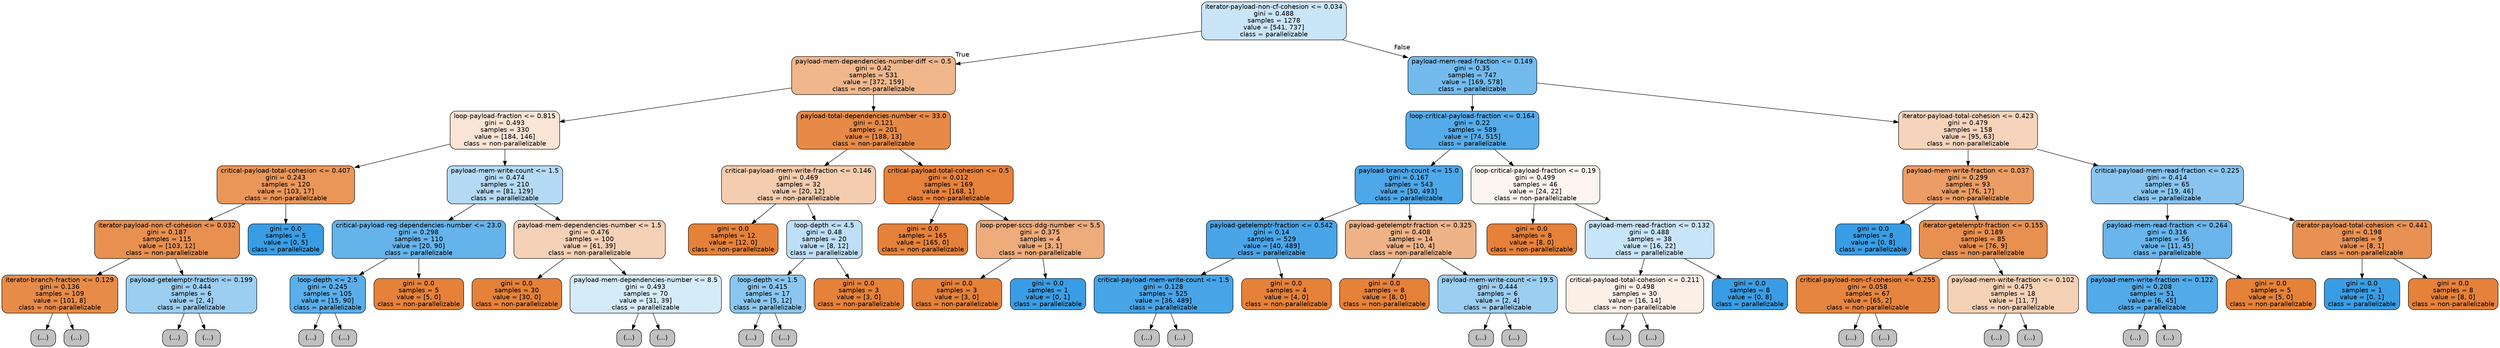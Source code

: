 digraph Tree {
node [shape=box, style="filled, rounded", color="black", fontname=helvetica] ;
edge [fontname=helvetica] ;
0 [label="iterator-payload-non-cf-cohesion <= 0.034\ngini = 0.488\nsamples = 1278\nvalue = [541, 737]\nclass = parallelizable", fillcolor="#399de544"] ;
1 [label="payload-mem-dependencies-number-diff <= 0.5\ngini = 0.42\nsamples = 531\nvalue = [372, 159]\nclass = non-parallelizable", fillcolor="#e5813992"] ;
0 -> 1 [labeldistance=2.5, labelangle=45, headlabel="True"] ;
2 [label="loop-payload-fraction <= 0.815\ngini = 0.493\nsamples = 330\nvalue = [184, 146]\nclass = non-parallelizable", fillcolor="#e5813935"] ;
1 -> 2 ;
3 [label="critical-payload-total-cohesion <= 0.407\ngini = 0.243\nsamples = 120\nvalue = [103, 17]\nclass = non-parallelizable", fillcolor="#e58139d5"] ;
2 -> 3 ;
4 [label="iterator-payload-non-cf-cohesion <= 0.032\ngini = 0.187\nsamples = 115\nvalue = [103, 12]\nclass = non-parallelizable", fillcolor="#e58139e1"] ;
3 -> 4 ;
5 [label="iterator-branch-fraction <= 0.129\ngini = 0.136\nsamples = 109\nvalue = [101, 8]\nclass = non-parallelizable", fillcolor="#e58139eb"] ;
4 -> 5 ;
6 [label="(...)", fillcolor="#C0C0C0"] ;
5 -> 6 ;
21 [label="(...)", fillcolor="#C0C0C0"] ;
5 -> 21 ;
26 [label="payload-getelemptr-fraction <= 0.199\ngini = 0.444\nsamples = 6\nvalue = [2, 4]\nclass = parallelizable", fillcolor="#399de57f"] ;
4 -> 26 ;
27 [label="(...)", fillcolor="#C0C0C0"] ;
26 -> 27 ;
28 [label="(...)", fillcolor="#C0C0C0"] ;
26 -> 28 ;
29 [label="gini = 0.0\nsamples = 5\nvalue = [0, 5]\nclass = parallelizable", fillcolor="#399de5ff"] ;
3 -> 29 ;
30 [label="payload-mem-write-count <= 1.5\ngini = 0.474\nsamples = 210\nvalue = [81, 129]\nclass = parallelizable", fillcolor="#399de55f"] ;
2 -> 30 ;
31 [label="critical-payload-reg-dependencies-number <= 23.0\ngini = 0.298\nsamples = 110\nvalue = [20, 90]\nclass = parallelizable", fillcolor="#399de5c6"] ;
30 -> 31 ;
32 [label="loop-depth <= 2.5\ngini = 0.245\nsamples = 105\nvalue = [15, 90]\nclass = parallelizable", fillcolor="#399de5d4"] ;
31 -> 32 ;
33 [label="(...)", fillcolor="#C0C0C0"] ;
32 -> 33 ;
38 [label="(...)", fillcolor="#C0C0C0"] ;
32 -> 38 ;
55 [label="gini = 0.0\nsamples = 5\nvalue = [5, 0]\nclass = non-parallelizable", fillcolor="#e58139ff"] ;
31 -> 55 ;
56 [label="payload-mem-dependencies-number <= 1.5\ngini = 0.476\nsamples = 100\nvalue = [61, 39]\nclass = non-parallelizable", fillcolor="#e581395c"] ;
30 -> 56 ;
57 [label="gini = 0.0\nsamples = 30\nvalue = [30, 0]\nclass = non-parallelizable", fillcolor="#e58139ff"] ;
56 -> 57 ;
58 [label="payload-mem-dependencies-number <= 8.5\ngini = 0.493\nsamples = 70\nvalue = [31, 39]\nclass = parallelizable", fillcolor="#399de534"] ;
56 -> 58 ;
59 [label="(...)", fillcolor="#C0C0C0"] ;
58 -> 59 ;
66 [label="(...)", fillcolor="#C0C0C0"] ;
58 -> 66 ;
71 [label="payload-total-dependencies-number <= 33.0\ngini = 0.121\nsamples = 201\nvalue = [188, 13]\nclass = non-parallelizable", fillcolor="#e58139ed"] ;
1 -> 71 ;
72 [label="critical-payload-mem-write-fraction <= 0.146\ngini = 0.469\nsamples = 32\nvalue = [20, 12]\nclass = non-parallelizable", fillcolor="#e5813966"] ;
71 -> 72 ;
73 [label="gini = 0.0\nsamples = 12\nvalue = [12, 0]\nclass = non-parallelizable", fillcolor="#e58139ff"] ;
72 -> 73 ;
74 [label="loop-depth <= 4.5\ngini = 0.48\nsamples = 20\nvalue = [8, 12]\nclass = parallelizable", fillcolor="#399de555"] ;
72 -> 74 ;
75 [label="loop-depth <= 1.5\ngini = 0.415\nsamples = 17\nvalue = [5, 12]\nclass = parallelizable", fillcolor="#399de595"] ;
74 -> 75 ;
76 [label="(...)", fillcolor="#C0C0C0"] ;
75 -> 76 ;
77 [label="(...)", fillcolor="#C0C0C0"] ;
75 -> 77 ;
84 [label="gini = 0.0\nsamples = 3\nvalue = [3, 0]\nclass = non-parallelizable", fillcolor="#e58139ff"] ;
74 -> 84 ;
85 [label="critical-payload-total-cohesion <= 0.5\ngini = 0.012\nsamples = 169\nvalue = [168, 1]\nclass = non-parallelizable", fillcolor="#e58139fd"] ;
71 -> 85 ;
86 [label="gini = 0.0\nsamples = 165\nvalue = [165, 0]\nclass = non-parallelizable", fillcolor="#e58139ff"] ;
85 -> 86 ;
87 [label="loop-proper-sccs-ddg-number <= 5.5\ngini = 0.375\nsamples = 4\nvalue = [3, 1]\nclass = non-parallelizable", fillcolor="#e58139aa"] ;
85 -> 87 ;
88 [label="gini = 0.0\nsamples = 3\nvalue = [3, 0]\nclass = non-parallelizable", fillcolor="#e58139ff"] ;
87 -> 88 ;
89 [label="gini = 0.0\nsamples = 1\nvalue = [0, 1]\nclass = parallelizable", fillcolor="#399de5ff"] ;
87 -> 89 ;
90 [label="payload-mem-read-fraction <= 0.149\ngini = 0.35\nsamples = 747\nvalue = [169, 578]\nclass = parallelizable", fillcolor="#399de5b4"] ;
0 -> 90 [labeldistance=2.5, labelangle=-45, headlabel="False"] ;
91 [label="loop-critical-payload-fraction <= 0.164\ngini = 0.22\nsamples = 589\nvalue = [74, 515]\nclass = parallelizable", fillcolor="#399de5da"] ;
90 -> 91 ;
92 [label="payload-branch-count <= 15.0\ngini = 0.167\nsamples = 543\nvalue = [50, 493]\nclass = parallelizable", fillcolor="#399de5e5"] ;
91 -> 92 ;
93 [label="payload-getelemptr-fraction <= 0.542\ngini = 0.14\nsamples = 529\nvalue = [40, 489]\nclass = parallelizable", fillcolor="#399de5ea"] ;
92 -> 93 ;
94 [label="critical-payload-mem-write-count <= 1.5\ngini = 0.128\nsamples = 525\nvalue = [36, 489]\nclass = parallelizable", fillcolor="#399de5ec"] ;
93 -> 94 ;
95 [label="(...)", fillcolor="#C0C0C0"] ;
94 -> 95 ;
154 [label="(...)", fillcolor="#C0C0C0"] ;
94 -> 154 ;
157 [label="gini = 0.0\nsamples = 4\nvalue = [4, 0]\nclass = non-parallelizable", fillcolor="#e58139ff"] ;
93 -> 157 ;
158 [label="payload-getelemptr-fraction <= 0.325\ngini = 0.408\nsamples = 14\nvalue = [10, 4]\nclass = non-parallelizable", fillcolor="#e5813999"] ;
92 -> 158 ;
159 [label="gini = 0.0\nsamples = 8\nvalue = [8, 0]\nclass = non-parallelizable", fillcolor="#e58139ff"] ;
158 -> 159 ;
160 [label="payload-mem-write-count <= 19.5\ngini = 0.444\nsamples = 6\nvalue = [2, 4]\nclass = parallelizable", fillcolor="#399de57f"] ;
158 -> 160 ;
161 [label="(...)", fillcolor="#C0C0C0"] ;
160 -> 161 ;
162 [label="(...)", fillcolor="#C0C0C0"] ;
160 -> 162 ;
163 [label="loop-critical-payload-fraction <= 0.19\ngini = 0.499\nsamples = 46\nvalue = [24, 22]\nclass = non-parallelizable", fillcolor="#e5813915"] ;
91 -> 163 ;
164 [label="gini = 0.0\nsamples = 8\nvalue = [8, 0]\nclass = non-parallelizable", fillcolor="#e58139ff"] ;
163 -> 164 ;
165 [label="payload-mem-read-fraction <= 0.132\ngini = 0.488\nsamples = 38\nvalue = [16, 22]\nclass = parallelizable", fillcolor="#399de546"] ;
163 -> 165 ;
166 [label="critical-payload-total-cohesion <= 0.211\ngini = 0.498\nsamples = 30\nvalue = [16, 14]\nclass = non-parallelizable", fillcolor="#e5813920"] ;
165 -> 166 ;
167 [label="(...)", fillcolor="#C0C0C0"] ;
166 -> 167 ;
168 [label="(...)", fillcolor="#C0C0C0"] ;
166 -> 168 ;
183 [label="gini = 0.0\nsamples = 8\nvalue = [0, 8]\nclass = parallelizable", fillcolor="#399de5ff"] ;
165 -> 183 ;
184 [label="iterator-payload-total-cohesion <= 0.423\ngini = 0.479\nsamples = 158\nvalue = [95, 63]\nclass = non-parallelizable", fillcolor="#e5813956"] ;
90 -> 184 ;
185 [label="payload-mem-write-fraction <= 0.037\ngini = 0.299\nsamples = 93\nvalue = [76, 17]\nclass = non-parallelizable", fillcolor="#e58139c6"] ;
184 -> 185 ;
186 [label="gini = 0.0\nsamples = 8\nvalue = [0, 8]\nclass = parallelizable", fillcolor="#399de5ff"] ;
185 -> 186 ;
187 [label="iterator-getelemptr-fraction <= 0.155\ngini = 0.189\nsamples = 85\nvalue = [76, 9]\nclass = non-parallelizable", fillcolor="#e58139e1"] ;
185 -> 187 ;
188 [label="critical-payload-non-cf-cohesion <= 0.255\ngini = 0.058\nsamples = 67\nvalue = [65, 2]\nclass = non-parallelizable", fillcolor="#e58139f7"] ;
187 -> 188 ;
189 [label="(...)", fillcolor="#C0C0C0"] ;
188 -> 189 ;
194 [label="(...)", fillcolor="#C0C0C0"] ;
188 -> 194 ;
195 [label="payload-mem-write-fraction <= 0.102\ngini = 0.475\nsamples = 18\nvalue = [11, 7]\nclass = non-parallelizable", fillcolor="#e581395d"] ;
187 -> 195 ;
196 [label="(...)", fillcolor="#C0C0C0"] ;
195 -> 196 ;
199 [label="(...)", fillcolor="#C0C0C0"] ;
195 -> 199 ;
200 [label="critical-payload-mem-read-fraction <= 0.225\ngini = 0.414\nsamples = 65\nvalue = [19, 46]\nclass = parallelizable", fillcolor="#399de596"] ;
184 -> 200 ;
201 [label="payload-mem-read-fraction <= 0.264\ngini = 0.316\nsamples = 56\nvalue = [11, 45]\nclass = parallelizable", fillcolor="#399de5c1"] ;
200 -> 201 ;
202 [label="payload-mem-write-fraction <= 0.122\ngini = 0.208\nsamples = 51\nvalue = [6, 45]\nclass = parallelizable", fillcolor="#399de5dd"] ;
201 -> 202 ;
203 [label="(...)", fillcolor="#C0C0C0"] ;
202 -> 203 ;
214 [label="(...)", fillcolor="#C0C0C0"] ;
202 -> 214 ;
215 [label="gini = 0.0\nsamples = 5\nvalue = [5, 0]\nclass = non-parallelizable", fillcolor="#e58139ff"] ;
201 -> 215 ;
216 [label="iterator-payload-total-cohesion <= 0.441\ngini = 0.198\nsamples = 9\nvalue = [8, 1]\nclass = non-parallelizable", fillcolor="#e58139df"] ;
200 -> 216 ;
217 [label="gini = 0.0\nsamples = 1\nvalue = [0, 1]\nclass = parallelizable", fillcolor="#399de5ff"] ;
216 -> 217 ;
218 [label="gini = 0.0\nsamples = 8\nvalue = [8, 0]\nclass = non-parallelizable", fillcolor="#e58139ff"] ;
216 -> 218 ;
}